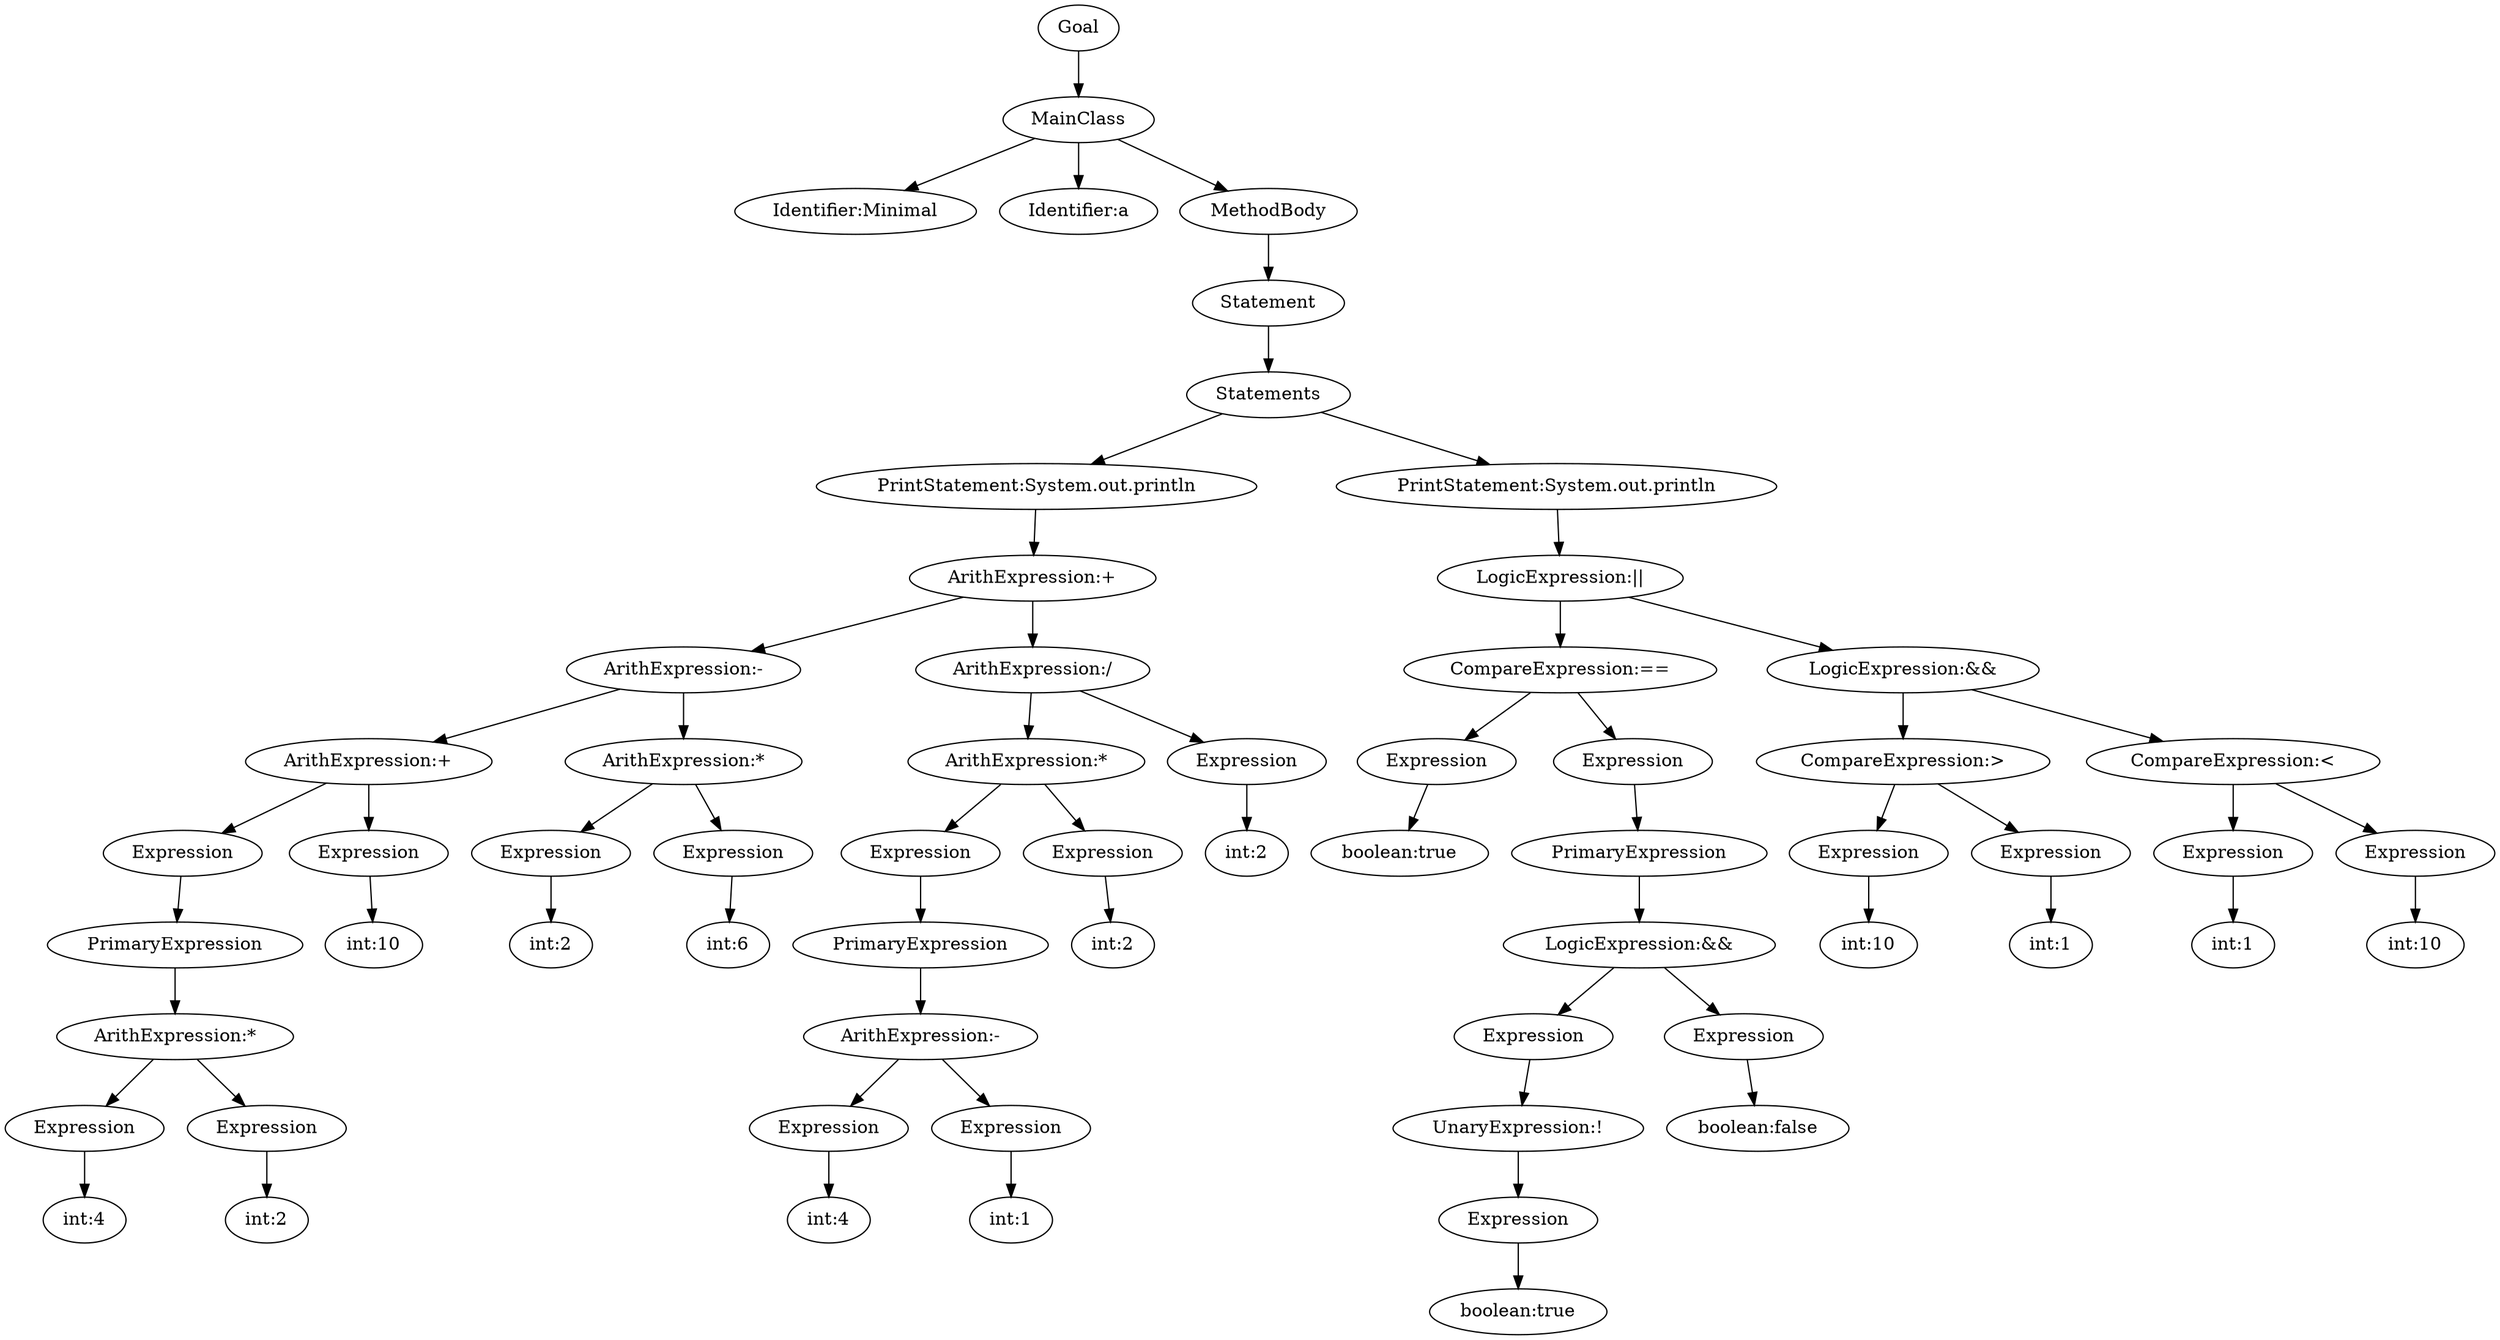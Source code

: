 digraph {
n0 [label="Goal"];
n1 [label="MainClass"];
n2 [label="Identifier:Minimal"];
n1 -> n2;
n3 [label="Identifier:a"];
n1 -> n3;
n4 [label="MethodBody"];
n5 [label="Statement"];
n6 [label="Statements"];
n7 [label="PrintStatement:System.out.println"];
n8 [label="ArithExpression:+"];
n9 [label="ArithExpression:-"];
n10 [label="ArithExpression:+"];
n11 [label="Expression"];
n12 [label="PrimaryExpression"];
n13 [label="ArithExpression:*"];
n14 [label="Expression"];
n15 [label="int:4"];
n14 -> n15;
n13 -> n14;
n16 [label="Expression"];
n17 [label="int:2"];
n16 -> n17;
n13 -> n16;
n12 -> n13;
n11 -> n12;
n10 -> n11;
n18 [label="Expression"];
n19 [label="int:10"];
n18 -> n19;
n10 -> n18;
n9 -> n10;
n20 [label="ArithExpression:*"];
n21 [label="Expression"];
n22 [label="int:2"];
n21 -> n22;
n20 -> n21;
n23 [label="Expression"];
n24 [label="int:6"];
n23 -> n24;
n20 -> n23;
n9 -> n20;
n8 -> n9;
n25 [label="ArithExpression:/"];
n26 [label="ArithExpression:*"];
n27 [label="Expression"];
n28 [label="PrimaryExpression"];
n29 [label="ArithExpression:-"];
n30 [label="Expression"];
n31 [label="int:4"];
n30 -> n31;
n29 -> n30;
n32 [label="Expression"];
n33 [label="int:1"];
n32 -> n33;
n29 -> n32;
n28 -> n29;
n27 -> n28;
n26 -> n27;
n34 [label="Expression"];
n35 [label="int:2"];
n34 -> n35;
n26 -> n34;
n25 -> n26;
n36 [label="Expression"];
n37 [label="int:2"];
n36 -> n37;
n25 -> n36;
n8 -> n25;
n7 -> n8;
n6 -> n7;
n38 [label="PrintStatement:System.out.println"];
n39 [label="LogicExpression:||"];
n40 [label="CompareExpression:=="];
n41 [label="Expression"];
n42 [label="boolean:true"];
n41 -> n42;
n40 -> n41;
n43 [label="Expression"];
n44 [label="PrimaryExpression"];
n45 [label="LogicExpression:&&"];
n46 [label="Expression"];
n47 [label="UnaryExpression:!"];
n48 [label="Expression"];
n49 [label="boolean:true"];
n48 -> n49;
n47 -> n48;
n46 -> n47;
n45 -> n46;
n50 [label="Expression"];
n51 [label="boolean:false"];
n50 -> n51;
n45 -> n50;
n44 -> n45;
n43 -> n44;
n40 -> n43;
n39 -> n40;
n52 [label="LogicExpression:&&"];
n53 [label="CompareExpression:>"];
n54 [label="Expression"];
n55 [label="int:10"];
n54 -> n55;
n53 -> n54;
n56 [label="Expression"];
n57 [label="int:1"];
n56 -> n57;
n53 -> n56;
n52 -> n53;
n58 [label="CompareExpression:<"];
n59 [label="Expression"];
n60 [label="int:1"];
n59 -> n60;
n58 -> n59;
n61 [label="Expression"];
n62 [label="int:10"];
n61 -> n62;
n58 -> n61;
n52 -> n58;
n39 -> n52;
n38 -> n39;
n6 -> n38;
n5 -> n6;
n4 -> n5;
n1 -> n4;
n0 -> n1;
}
